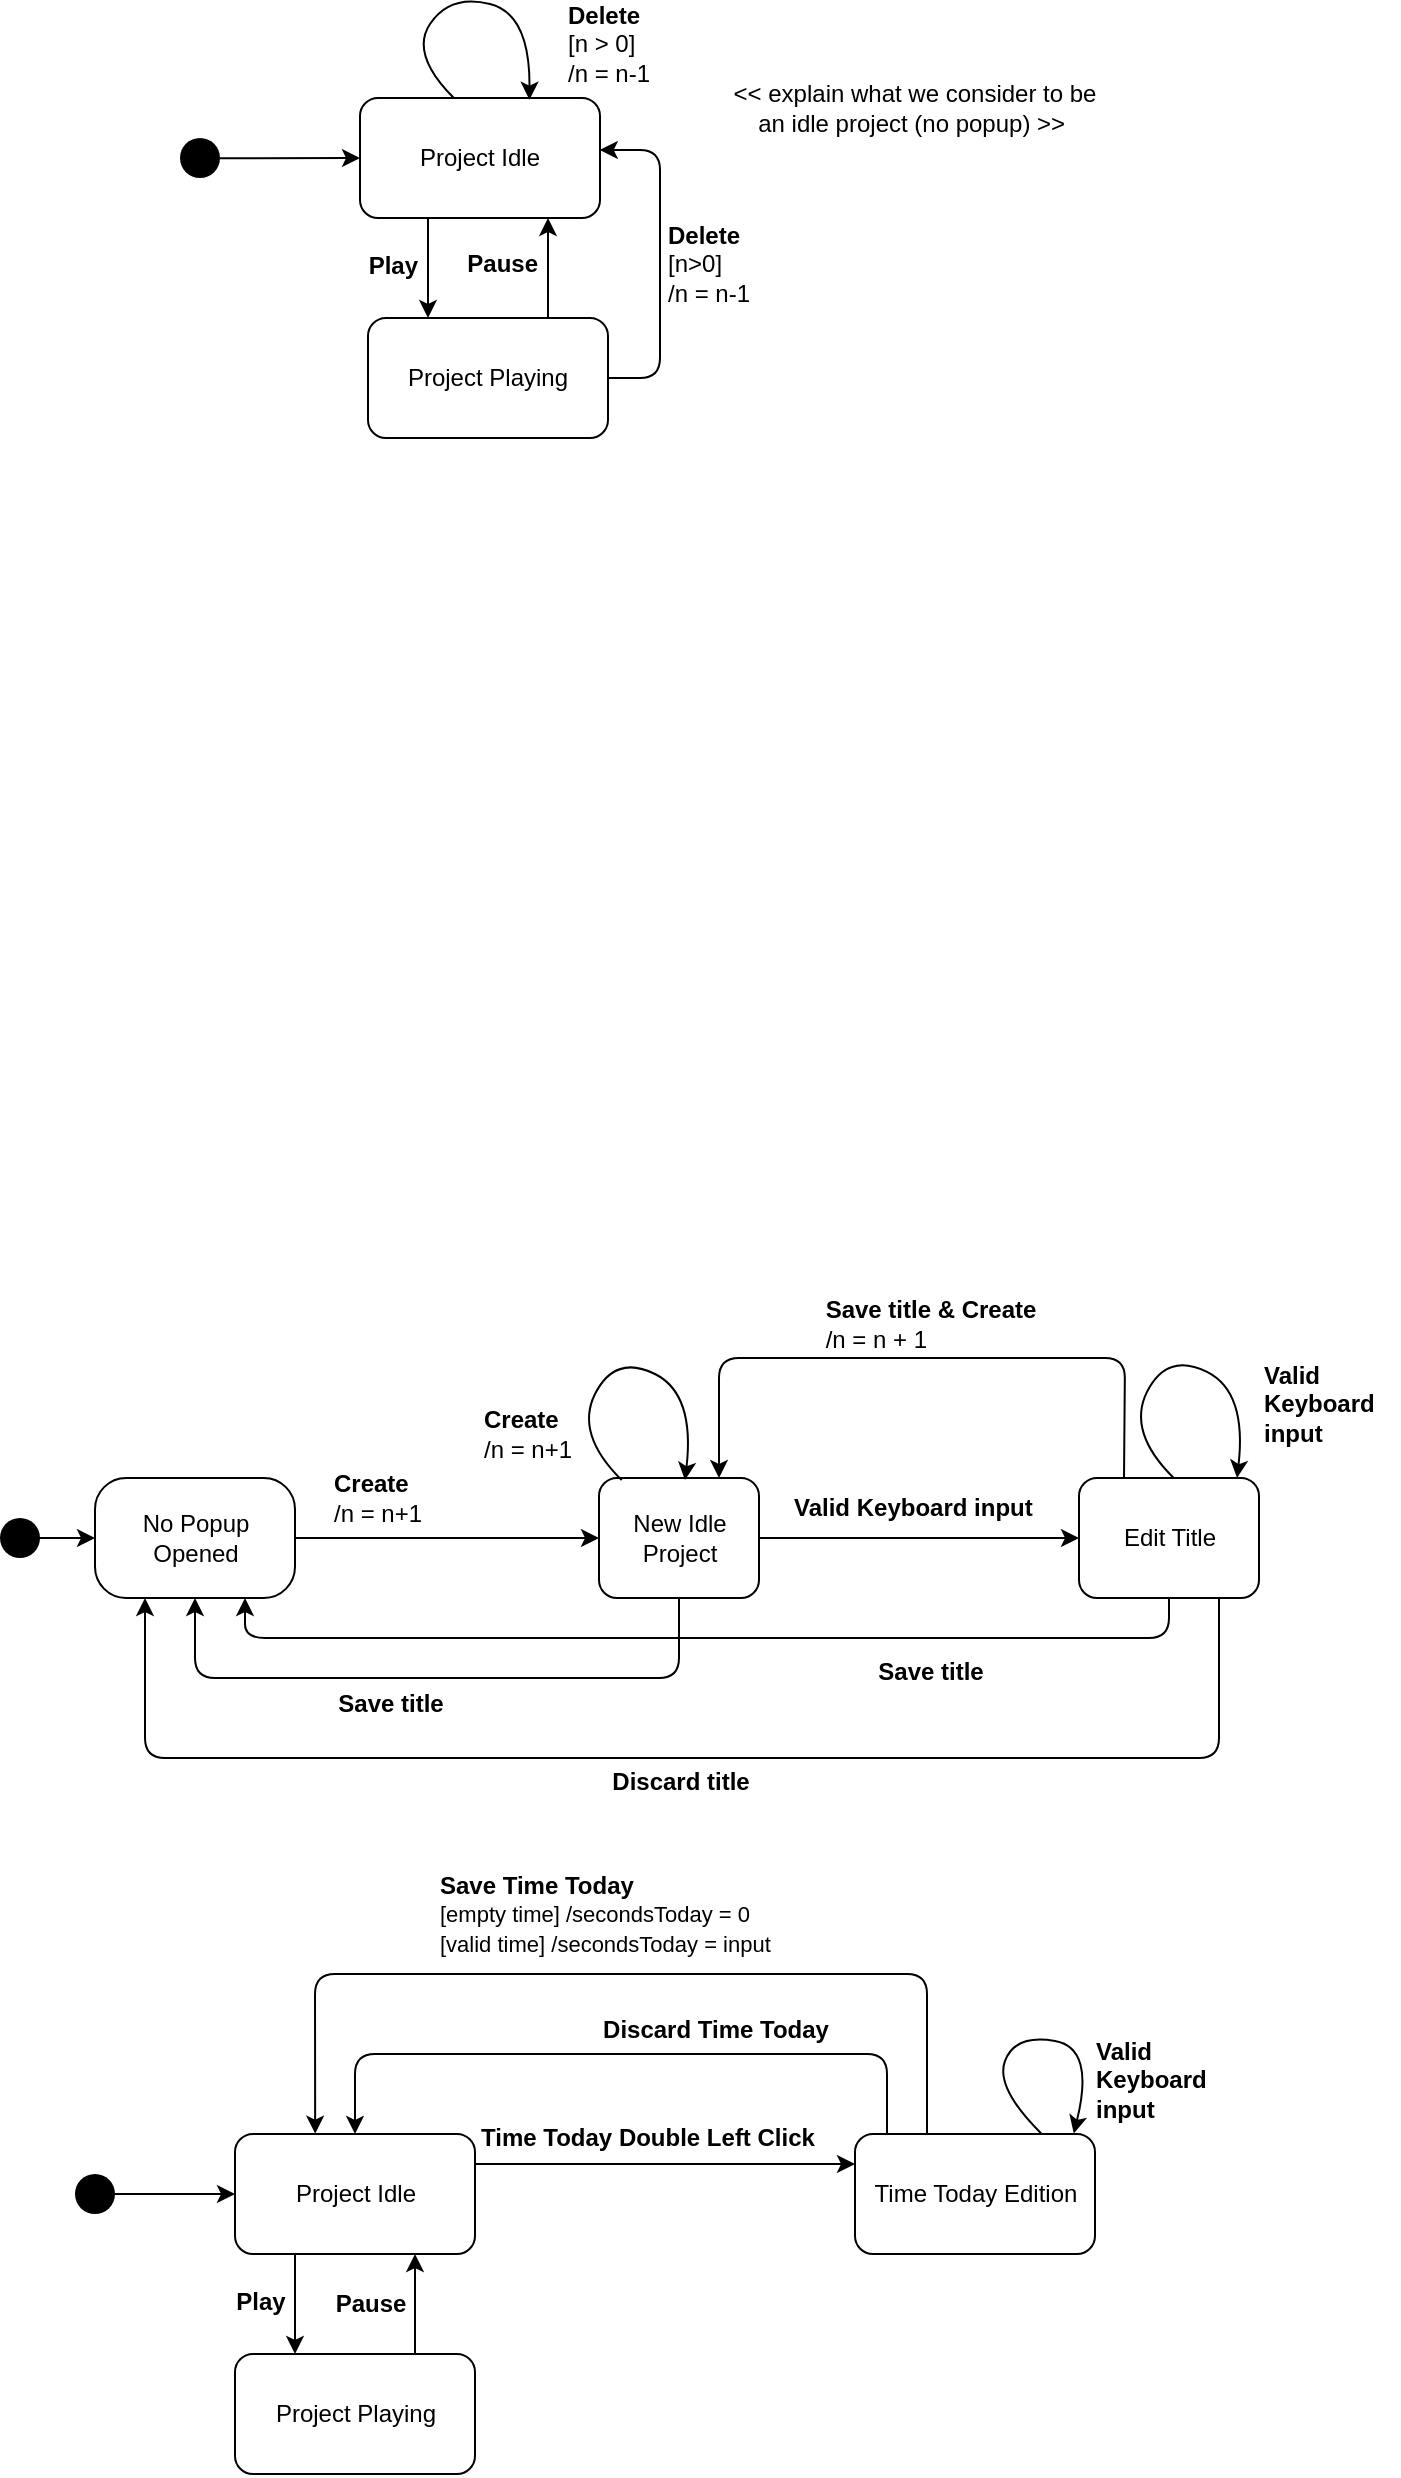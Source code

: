 <mxfile>
    <diagram id="UKUQcC6u127f-NVBpYaK" name="Page-1">
        <mxGraphModel dx="532" dy="1716" grid="1" gridSize="10" guides="1" tooltips="1" connect="1" arrows="1" fold="1" page="1" pageScale="1" pageWidth="850" pageHeight="1100" math="0" shadow="0">
            <root>
                <mxCell id="0"/>
                <mxCell id="1" parent="0"/>
                <mxCell id="2" value="Project Idle" style="rounded=1;whiteSpace=wrap;html=1;" parent="1" vertex="1">
                    <mxGeometry x="210" y="-488" width="120" height="60" as="geometry"/>
                </mxCell>
                <mxCell id="3" style="edgeStyle=none;html=1;fontSize=12;" parent="1" source="4" target="2" edge="1">
                    <mxGeometry relative="1" as="geometry">
                        <mxPoint x="260" y="-458.0" as="targetPoint"/>
                    </mxGeometry>
                </mxCell>
                <mxCell id="4" value="" style="ellipse;fillColor=#000000;strokeColor=none;" parent="1" vertex="1">
                    <mxGeometry x="120" y="-468" width="20" height="20" as="geometry"/>
                </mxCell>
                <mxCell id="6" value="&lt;div&gt;&lt;b&gt;Delete&lt;/b&gt;&lt;/div&gt;&lt;div&gt;[n &amp;gt; 0]&lt;/div&gt;&lt;div&gt;&lt;span&gt;/n = n-1&lt;/span&gt;&lt;/div&gt;" style="text;html=1;strokeColor=none;fillColor=none;align=left;verticalAlign=middle;whiteSpace=wrap;rounded=0;fontSize=12;" parent="1" vertex="1">
                    <mxGeometry x="312" y="-530" width="50" height="30" as="geometry"/>
                </mxCell>
                <mxCell id="8" style="edgeStyle=none;html=1;exitX=0.75;exitY=0;exitDx=0;exitDy=0;entryX=0.75;entryY=1;entryDx=0;entryDy=0;fontSize=12;" parent="1" source="9" edge="1">
                    <mxGeometry relative="1" as="geometry">
                        <mxPoint x="304" y="-428" as="targetPoint"/>
                    </mxGeometry>
                </mxCell>
                <mxCell id="53" style="edgeStyle=none;html=1;exitX=1;exitY=0.5;exitDx=0;exitDy=0;entryX=0.999;entryY=0.433;entryDx=0;entryDy=0;entryPerimeter=0;" parent="1" source="9" target="2" edge="1">
                    <mxGeometry relative="1" as="geometry">
                        <Array as="points">
                            <mxPoint x="360" y="-348"/>
                            <mxPoint x="360" y="-462"/>
                        </Array>
                    </mxGeometry>
                </mxCell>
                <mxCell id="9" value="Project Playing" style="rounded=1;whiteSpace=wrap;html=1;fontSize=12;" parent="1" vertex="1">
                    <mxGeometry x="214" y="-378" width="120" height="60" as="geometry"/>
                </mxCell>
                <mxCell id="10" style="edgeStyle=none;html=1;fontSize=12;entryX=0.25;entryY=0;entryDx=0;entryDy=0;exitX=0.25;exitY=1;exitDx=0;exitDy=0;" parent="1" target="9" edge="1">
                    <mxGeometry relative="1" as="geometry">
                        <mxPoint x="244" y="-428" as="sourcePoint"/>
                        <Array as="points"/>
                    </mxGeometry>
                </mxCell>
                <mxCell id="11" value="&lt;b&gt;Play&lt;/b&gt;" style="text;html=1;align=right;verticalAlign=middle;resizable=0;points=[];autosize=1;strokeColor=none;fillColor=none;" parent="1" vertex="1">
                    <mxGeometry x="200" y="-414" width="40" height="20" as="geometry"/>
                </mxCell>
                <mxCell id="12" value="&lt;b&gt;Pause&lt;/b&gt;" style="text;html=1;align=right;verticalAlign=middle;resizable=0;points=[];autosize=1;strokeColor=none;fillColor=none;" parent="1" vertex="1">
                    <mxGeometry x="250" y="-415" width="50" height="20" as="geometry"/>
                </mxCell>
                <mxCell id="13" style="edgeStyle=none;html=1;" parent="1" source="23" target="16" edge="1">
                    <mxGeometry relative="1" as="geometry">
                        <mxPoint x="264.5" y="232" as="sourcePoint"/>
                    </mxGeometry>
                </mxCell>
                <mxCell id="14" style="edgeStyle=none;html=1;" parent="1" source="16" target="19" edge="1">
                    <mxGeometry relative="1" as="geometry"/>
                </mxCell>
                <mxCell id="15" style="edgeStyle=none;html=1;exitX=0.5;exitY=1;exitDx=0;exitDy=0;entryX=0.5;entryY=1;entryDx=0;entryDy=0;" parent="1" source="16" target="23" edge="1">
                    <mxGeometry relative="1" as="geometry">
                        <Array as="points">
                            <mxPoint x="369.5" y="302"/>
                            <mxPoint x="127.5" y="302"/>
                        </Array>
                    </mxGeometry>
                </mxCell>
                <mxCell id="16" value="New Idle&lt;br&gt;Project" style="rounded=1;whiteSpace=wrap;html=1;" parent="1" vertex="1">
                    <mxGeometry x="329.5" y="202" width="80" height="60" as="geometry"/>
                </mxCell>
                <mxCell id="17" style="edgeStyle=none;html=1;exitX=0.5;exitY=1;exitDx=0;exitDy=0;entryX=0.75;entryY=1;entryDx=0;entryDy=0;" parent="1" source="19" target="23" edge="1">
                    <mxGeometry relative="1" as="geometry">
                        <Array as="points">
                            <mxPoint x="614.5" y="282"/>
                            <mxPoint x="152.5" y="282"/>
                        </Array>
                    </mxGeometry>
                </mxCell>
                <mxCell id="18" style="edgeStyle=none;html=1;exitX=0.25;exitY=0;exitDx=0;exitDy=0;entryX=0.75;entryY=0;entryDx=0;entryDy=0;" parent="1" source="19" target="16" edge="1">
                    <mxGeometry relative="1" as="geometry">
                        <Array as="points">
                            <mxPoint x="592.5" y="142"/>
                            <mxPoint x="389.5" y="142"/>
                        </Array>
                    </mxGeometry>
                </mxCell>
                <mxCell id="19" value="Edit Title" style="rounded=1;whiteSpace=wrap;html=1;" parent="1" vertex="1">
                    <mxGeometry x="569.5" y="202" width="90" height="60" as="geometry"/>
                </mxCell>
                <mxCell id="20" value="&lt;b&gt;Create&lt;/b&gt;&lt;br&gt;/n = n+1" style="text;html=1;align=left;verticalAlign=middle;resizable=0;points=[];autosize=1;strokeColor=none;fillColor=none;" parent="1" vertex="1">
                    <mxGeometry x="194.5" y="197" width="60" height="30" as="geometry"/>
                </mxCell>
                <mxCell id="21" value="&lt;b&gt;Valid Keyboard input&lt;/b&gt;" style="text;html=1;align=left;verticalAlign=middle;resizable=0;points=[];autosize=1;strokeColor=none;fillColor=none;" parent="1" vertex="1">
                    <mxGeometry x="424.5" y="207" width="130" height="20" as="geometry"/>
                </mxCell>
                <mxCell id="22" value="&lt;div style=&quot;text-align: left&quot;&gt;&lt;b&gt;Save title&lt;/b&gt;&lt;/div&gt;" style="text;html=1;align=center;verticalAlign=middle;resizable=0;points=[];autosize=1;strokeColor=none;fillColor=none;" parent="1" vertex="1">
                    <mxGeometry x="459.5" y="289" width="70" height="20" as="geometry"/>
                </mxCell>
                <mxCell id="23" value="No Popup Opened" style="rounded=1;whiteSpace=wrap;html=1;arcSize=26;" parent="1" vertex="1">
                    <mxGeometry x="77.5" y="202" width="100" height="60" as="geometry"/>
                </mxCell>
                <mxCell id="24" style="edgeStyle=none;html=1;exitX=1;exitY=0.5;exitDx=0;exitDy=0;entryX=0;entryY=0.5;entryDx=0;entryDy=0;" parent="1" target="23" edge="1">
                    <mxGeometry relative="1" as="geometry">
                        <mxPoint x="47.5" y="232" as="sourcePoint"/>
                    </mxGeometry>
                </mxCell>
                <mxCell id="25" value="" style="ellipse;fillColor=#000000;strokeColor=none;" parent="1" vertex="1">
                    <mxGeometry x="30" y="222" width="20" height="20" as="geometry"/>
                </mxCell>
                <mxCell id="26" value="" style="curved=1;endArrow=classic;html=1;exitX=0.39;exitY=-0.002;exitDx=0;exitDy=0;entryX=0.706;entryY=0.014;entryDx=0;entryDy=0;exitPerimeter=0;entryPerimeter=0;" parent="1" source="2" target="2" edge="1">
                    <mxGeometry width="50" height="50" relative="1" as="geometry">
                        <mxPoint x="258.36" y="-486.94" as="sourcePoint"/>
                        <mxPoint x="295" y="-490.0" as="targetPoint"/>
                        <Array as="points">
                            <mxPoint x="235" y="-510"/>
                            <mxPoint x="255" y="-540"/>
                            <mxPoint x="295" y="-530"/>
                        </Array>
                    </mxGeometry>
                </mxCell>
                <mxCell id="27" value="&lt;b&gt;Create&lt;/b&gt;&lt;br&gt;&lt;div&gt;&lt;span&gt;/n = n+1&amp;nbsp;&lt;/span&gt;&lt;/div&gt;" style="text;html=1;align=left;verticalAlign=middle;resizable=0;points=[];autosize=1;strokeColor=none;fillColor=none;" parent="1" vertex="1">
                    <mxGeometry x="269.5" y="165" width="60" height="30" as="geometry"/>
                </mxCell>
                <mxCell id="28" value="&lt;div style=&quot;text-align: left&quot;&gt;&lt;b&gt;Save title&lt;/b&gt;&lt;/div&gt;" style="text;html=1;align=center;verticalAlign=middle;resizable=0;points=[];autosize=1;strokeColor=none;fillColor=none;" parent="1" vertex="1">
                    <mxGeometry x="189.5" y="305" width="70" height="20" as="geometry"/>
                </mxCell>
                <mxCell id="29" value="" style="curved=1;endArrow=classic;html=1;exitX=0.042;exitY=0.051;exitDx=0;exitDy=0;entryX=0.5;entryY=0;entryDx=0;entryDy=0;exitPerimeter=0;" parent="1" edge="1">
                    <mxGeometry width="50" height="50" relative="1" as="geometry">
                        <mxPoint x="616.86" y="202" as="sourcePoint"/>
                        <mxPoint x="648.5" y="202" as="targetPoint"/>
                        <Array as="points">
                            <mxPoint x="593.5" y="178.94"/>
                            <mxPoint x="613.5" y="138.94"/>
                            <mxPoint x="653.5" y="158.94"/>
                        </Array>
                    </mxGeometry>
                </mxCell>
                <mxCell id="30" value="&lt;b&gt;Valid &lt;br&gt;Keyboard &lt;br&gt;input&lt;/b&gt;&lt;br&gt;&lt;div&gt;&lt;br&gt;&lt;/div&gt;" style="text;html=1;align=left;verticalAlign=middle;resizable=0;points=[];autosize=1;strokeColor=none;fillColor=none;" parent="1" vertex="1">
                    <mxGeometry x="659.5" y="142" width="70" height="60" as="geometry"/>
                </mxCell>
                <mxCell id="31" value="&lt;div style=&quot;text-align: left&quot;&gt;&lt;b&gt;Save title &amp;amp; Create&lt;/b&gt;&lt;/div&gt;&lt;span&gt;&lt;div style=&quot;text-align: left&quot;&gt;&lt;span&gt;/n = n + 1&lt;/span&gt;&lt;span&gt;&lt;br&gt;&lt;/span&gt;&lt;/div&gt;&lt;/span&gt;" style="text;html=1;align=center;verticalAlign=middle;resizable=0;points=[];autosize=1;strokeColor=none;fillColor=none;" parent="1" vertex="1">
                    <mxGeometry x="434.5" y="110" width="120" height="30" as="geometry"/>
                </mxCell>
                <mxCell id="32" style="edgeStyle=none;html=1;entryX=0.25;entryY=1;entryDx=0;entryDy=0;" parent="1" target="23" edge="1">
                    <mxGeometry relative="1" as="geometry">
                        <Array as="points">
                            <mxPoint x="639.5" y="342"/>
                            <mxPoint x="379.5" y="342"/>
                            <mxPoint x="102.5" y="342"/>
                        </Array>
                        <mxPoint x="639.5" y="262" as="sourcePoint"/>
                        <mxPoint x="54.5" y="262" as="targetPoint"/>
                    </mxGeometry>
                </mxCell>
                <mxCell id="33" value="&lt;div style=&quot;text-align: left&quot;&gt;&lt;b&gt;Discard title&lt;/b&gt;&lt;/div&gt;" style="text;html=1;align=center;verticalAlign=middle;resizable=0;points=[];autosize=1;strokeColor=none;fillColor=none;" parent="1" vertex="1">
                    <mxGeometry x="329.5" y="344" width="80" height="20" as="geometry"/>
                </mxCell>
                <mxCell id="34" value="Project Idle" style="rounded=1;whiteSpace=wrap;html=1;" parent="1" vertex="1">
                    <mxGeometry x="147.5" y="530" width="120" height="60" as="geometry"/>
                </mxCell>
                <mxCell id="35" value="" style="ellipse;fillColor=#000000;strokeColor=none;" parent="1" vertex="1">
                    <mxGeometry x="67.5" y="550" width="20" height="20" as="geometry"/>
                </mxCell>
                <mxCell id="36" style="edgeStyle=none;html=1;fontSize=12;startArrow=none;" parent="1" source="35" target="34" edge="1">
                    <mxGeometry relative="1" as="geometry">
                        <mxPoint x="137.5" y="560" as="targetPoint"/>
                        <mxPoint x="77.5" y="560" as="sourcePoint"/>
                    </mxGeometry>
                </mxCell>
                <mxCell id="37" value="&lt;b&gt;Time Today Double Left Click&lt;/b&gt;" style="text;html=1;strokeColor=none;fillColor=none;align=center;verticalAlign=middle;whiteSpace=wrap;rounded=0;" parent="1" vertex="1">
                    <mxGeometry x="262.5" y="517" width="182" height="30" as="geometry"/>
                </mxCell>
                <mxCell id="38" value="Time Today Edition" style="rounded=1;whiteSpace=wrap;html=1;" parent="1" vertex="1">
                    <mxGeometry x="457.5" y="530" width="120" height="60" as="geometry"/>
                </mxCell>
                <mxCell id="39" value="" style="edgeStyle=none;html=1;entryX=0;entryY=0.25;entryDx=0;entryDy=0;exitX=1;exitY=0.25;exitDx=0;exitDy=0;" parent="1" source="34" target="38" edge="1">
                    <mxGeometry relative="1" as="geometry">
                        <mxPoint x="267.5" y="580" as="sourcePoint"/>
                        <mxPoint x="477.5" y="575" as="targetPoint"/>
                        <Array as="points">
                            <mxPoint x="297.5" y="545"/>
                            <mxPoint x="387.5" y="545"/>
                        </Array>
                    </mxGeometry>
                </mxCell>
                <mxCell id="40" style="edgeStyle=none;html=1;entryX=0.5;entryY=0;entryDx=0;entryDy=0;fontSize=12;" parent="1" target="34" edge="1">
                    <mxGeometry relative="1" as="geometry">
                        <Array as="points">
                            <mxPoint x="473.5" y="490"/>
                            <mxPoint x="207.5" y="490"/>
                        </Array>
                        <mxPoint x="473.5" y="530" as="sourcePoint"/>
                    </mxGeometry>
                </mxCell>
                <mxCell id="41" value="&lt;div&gt;&lt;b&gt;&lt;font style=&quot;font-size: 12px&quot;&gt;Discard Time Today&lt;/font&gt;&lt;/b&gt;&lt;/div&gt;&lt;span style=&quot;font-size: 11px&quot;&gt;&lt;br&gt;&lt;/span&gt;" style="text;html=1;strokeColor=none;fillColor=none;align=center;verticalAlign=middle;whiteSpace=wrap;rounded=0;" parent="1" vertex="1">
                    <mxGeometry x="297.5" y="470" width="180" height="30" as="geometry"/>
                </mxCell>
                <mxCell id="42" style="edgeStyle=none;html=1;entryX=0.334;entryY=-0.003;entryDx=0;entryDy=0;fontSize=12;entryPerimeter=0;" parent="1" target="34" edge="1">
                    <mxGeometry relative="1" as="geometry">
                        <Array as="points">
                            <mxPoint x="493.5" y="450"/>
                            <mxPoint x="187.5" y="450"/>
                        </Array>
                        <mxPoint x="493.5" y="530" as="sourcePoint"/>
                    </mxGeometry>
                </mxCell>
                <mxCell id="43" value="&lt;div&gt;&lt;font&gt;&lt;b style=&quot;font-size: 12px&quot;&gt;Save Time Today&lt;/b&gt;&lt;br&gt;&lt;font style=&quot;font-size: 11px&quot;&gt;[empty time]&amp;nbsp;&lt;/font&gt;&lt;/font&gt;&lt;span style=&quot;font-size: 11px&quot;&gt;/secondsToday = 0&lt;/span&gt;&lt;/div&gt;&lt;div&gt;&lt;font style=&quot;font-size: 11px&quot;&gt;[valid time]&amp;nbsp;&lt;/font&gt;&lt;span style=&quot;font-size: 11px&quot;&gt;/secondsToday = input&lt;/span&gt;&lt;/div&gt;" style="text;html=1;strokeColor=none;fillColor=none;align=left;verticalAlign=middle;whiteSpace=wrap;rounded=0;" parent="1" vertex="1">
                    <mxGeometry x="247.5" y="370" width="210" height="100" as="geometry"/>
                </mxCell>
                <mxCell id="44" style="edgeStyle=none;html=1;exitX=0.75;exitY=0;exitDx=0;exitDy=0;entryX=0.75;entryY=1;entryDx=0;entryDy=0;fontSize=12;" parent="1" source="45" edge="1">
                    <mxGeometry relative="1" as="geometry">
                        <mxPoint x="237.5" y="590" as="targetPoint"/>
                    </mxGeometry>
                </mxCell>
                <mxCell id="45" value="Project Playing" style="rounded=1;whiteSpace=wrap;html=1;fontSize=12;" parent="1" vertex="1">
                    <mxGeometry x="147.5" y="640" width="120" height="60" as="geometry"/>
                </mxCell>
                <mxCell id="46" style="edgeStyle=none;html=1;fontSize=12;entryX=0.25;entryY=0;entryDx=0;entryDy=0;exitX=0.25;exitY=1;exitDx=0;exitDy=0;" parent="1" target="45" edge="1">
                    <mxGeometry relative="1" as="geometry">
                        <mxPoint x="177.5" y="590" as="sourcePoint"/>
                        <Array as="points"/>
                    </mxGeometry>
                </mxCell>
                <mxCell id="47" value="&lt;b&gt;Play&lt;/b&gt;" style="text;html=1;align=center;verticalAlign=middle;resizable=0;points=[];autosize=1;strokeColor=none;fillColor=none;" parent="1" vertex="1">
                    <mxGeometry x="139.5" y="604" width="40" height="20" as="geometry"/>
                </mxCell>
                <mxCell id="48" value="&lt;b&gt;Pause&lt;/b&gt;" style="text;html=1;align=center;verticalAlign=middle;resizable=0;points=[];autosize=1;strokeColor=none;fillColor=none;" parent="1" vertex="1">
                    <mxGeometry x="189.5" y="605" width="50" height="20" as="geometry"/>
                </mxCell>
                <mxCell id="49" value="" style="curved=1;endArrow=classic;html=1;exitX=0.042;exitY=0.051;exitDx=0;exitDy=0;entryX=0.924;entryY=-0.005;entryDx=0;entryDy=0;exitPerimeter=0;entryPerimeter=0;" parent="1" edge="1">
                    <mxGeometry width="50" height="50" relative="1" as="geometry">
                        <mxPoint x="550.86" y="530" as="sourcePoint"/>
                        <mxPoint x="566.88" y="529.7" as="targetPoint"/>
                        <Array as="points">
                            <mxPoint x="527.5" y="506.94"/>
                            <mxPoint x="537.5" y="480"/>
                            <mxPoint x="577.5" y="487"/>
                        </Array>
                    </mxGeometry>
                </mxCell>
                <mxCell id="50" value="&lt;b&gt;Valid &lt;br&gt;Keyboard &lt;br&gt;input&lt;/b&gt;&lt;br&gt;&lt;div&gt;&lt;br&gt;&lt;/div&gt;" style="text;html=1;align=left;verticalAlign=middle;resizable=0;points=[];autosize=1;strokeColor=none;fillColor=none;" parent="1" vertex="1">
                    <mxGeometry x="576" y="480" width="70" height="60" as="geometry"/>
                </mxCell>
                <mxCell id="52" value="" style="curved=1;endArrow=classic;html=1;exitX=0.042;exitY=0.051;exitDx=0;exitDy=0;entryX=0.5;entryY=0;entryDx=0;entryDy=0;exitPerimeter=0;" parent="1" edge="1">
                    <mxGeometry width="50" height="50" relative="1" as="geometry">
                        <mxPoint x="340.86" y="203.06" as="sourcePoint"/>
                        <mxPoint x="372.5" y="203.06" as="targetPoint"/>
                        <Array as="points">
                            <mxPoint x="317.5" y="180"/>
                            <mxPoint x="337.5" y="140"/>
                            <mxPoint x="377.5" y="160"/>
                        </Array>
                    </mxGeometry>
                </mxCell>
                <mxCell id="54" value="&lt;div&gt;&lt;b&gt;Delete&lt;/b&gt;&lt;/div&gt;&lt;div&gt;[n&amp;gt;0]&lt;/div&gt;&lt;div&gt;&lt;span&gt;/n = n-1&lt;/span&gt;&lt;/div&gt;" style="text;html=1;strokeColor=none;fillColor=none;align=left;verticalAlign=middle;whiteSpace=wrap;rounded=0;fontSize=12;" parent="1" vertex="1">
                    <mxGeometry x="362" y="-420" width="53" height="30" as="geometry"/>
                </mxCell>
                <mxCell id="56" value="&amp;lt;&amp;lt; explain what we consider to be &lt;br&gt;an idle project (no popup) &amp;gt;&amp;gt;&amp;nbsp;" style="text;html=1;align=center;verticalAlign=middle;resizable=0;points=[];autosize=1;strokeColor=none;fillColor=none;" parent="1" vertex="1">
                    <mxGeometry x="387" y="-498" width="200" height="30" as="geometry"/>
                </mxCell>
            </root>
        </mxGraphModel>
    </diagram>
</mxfile>